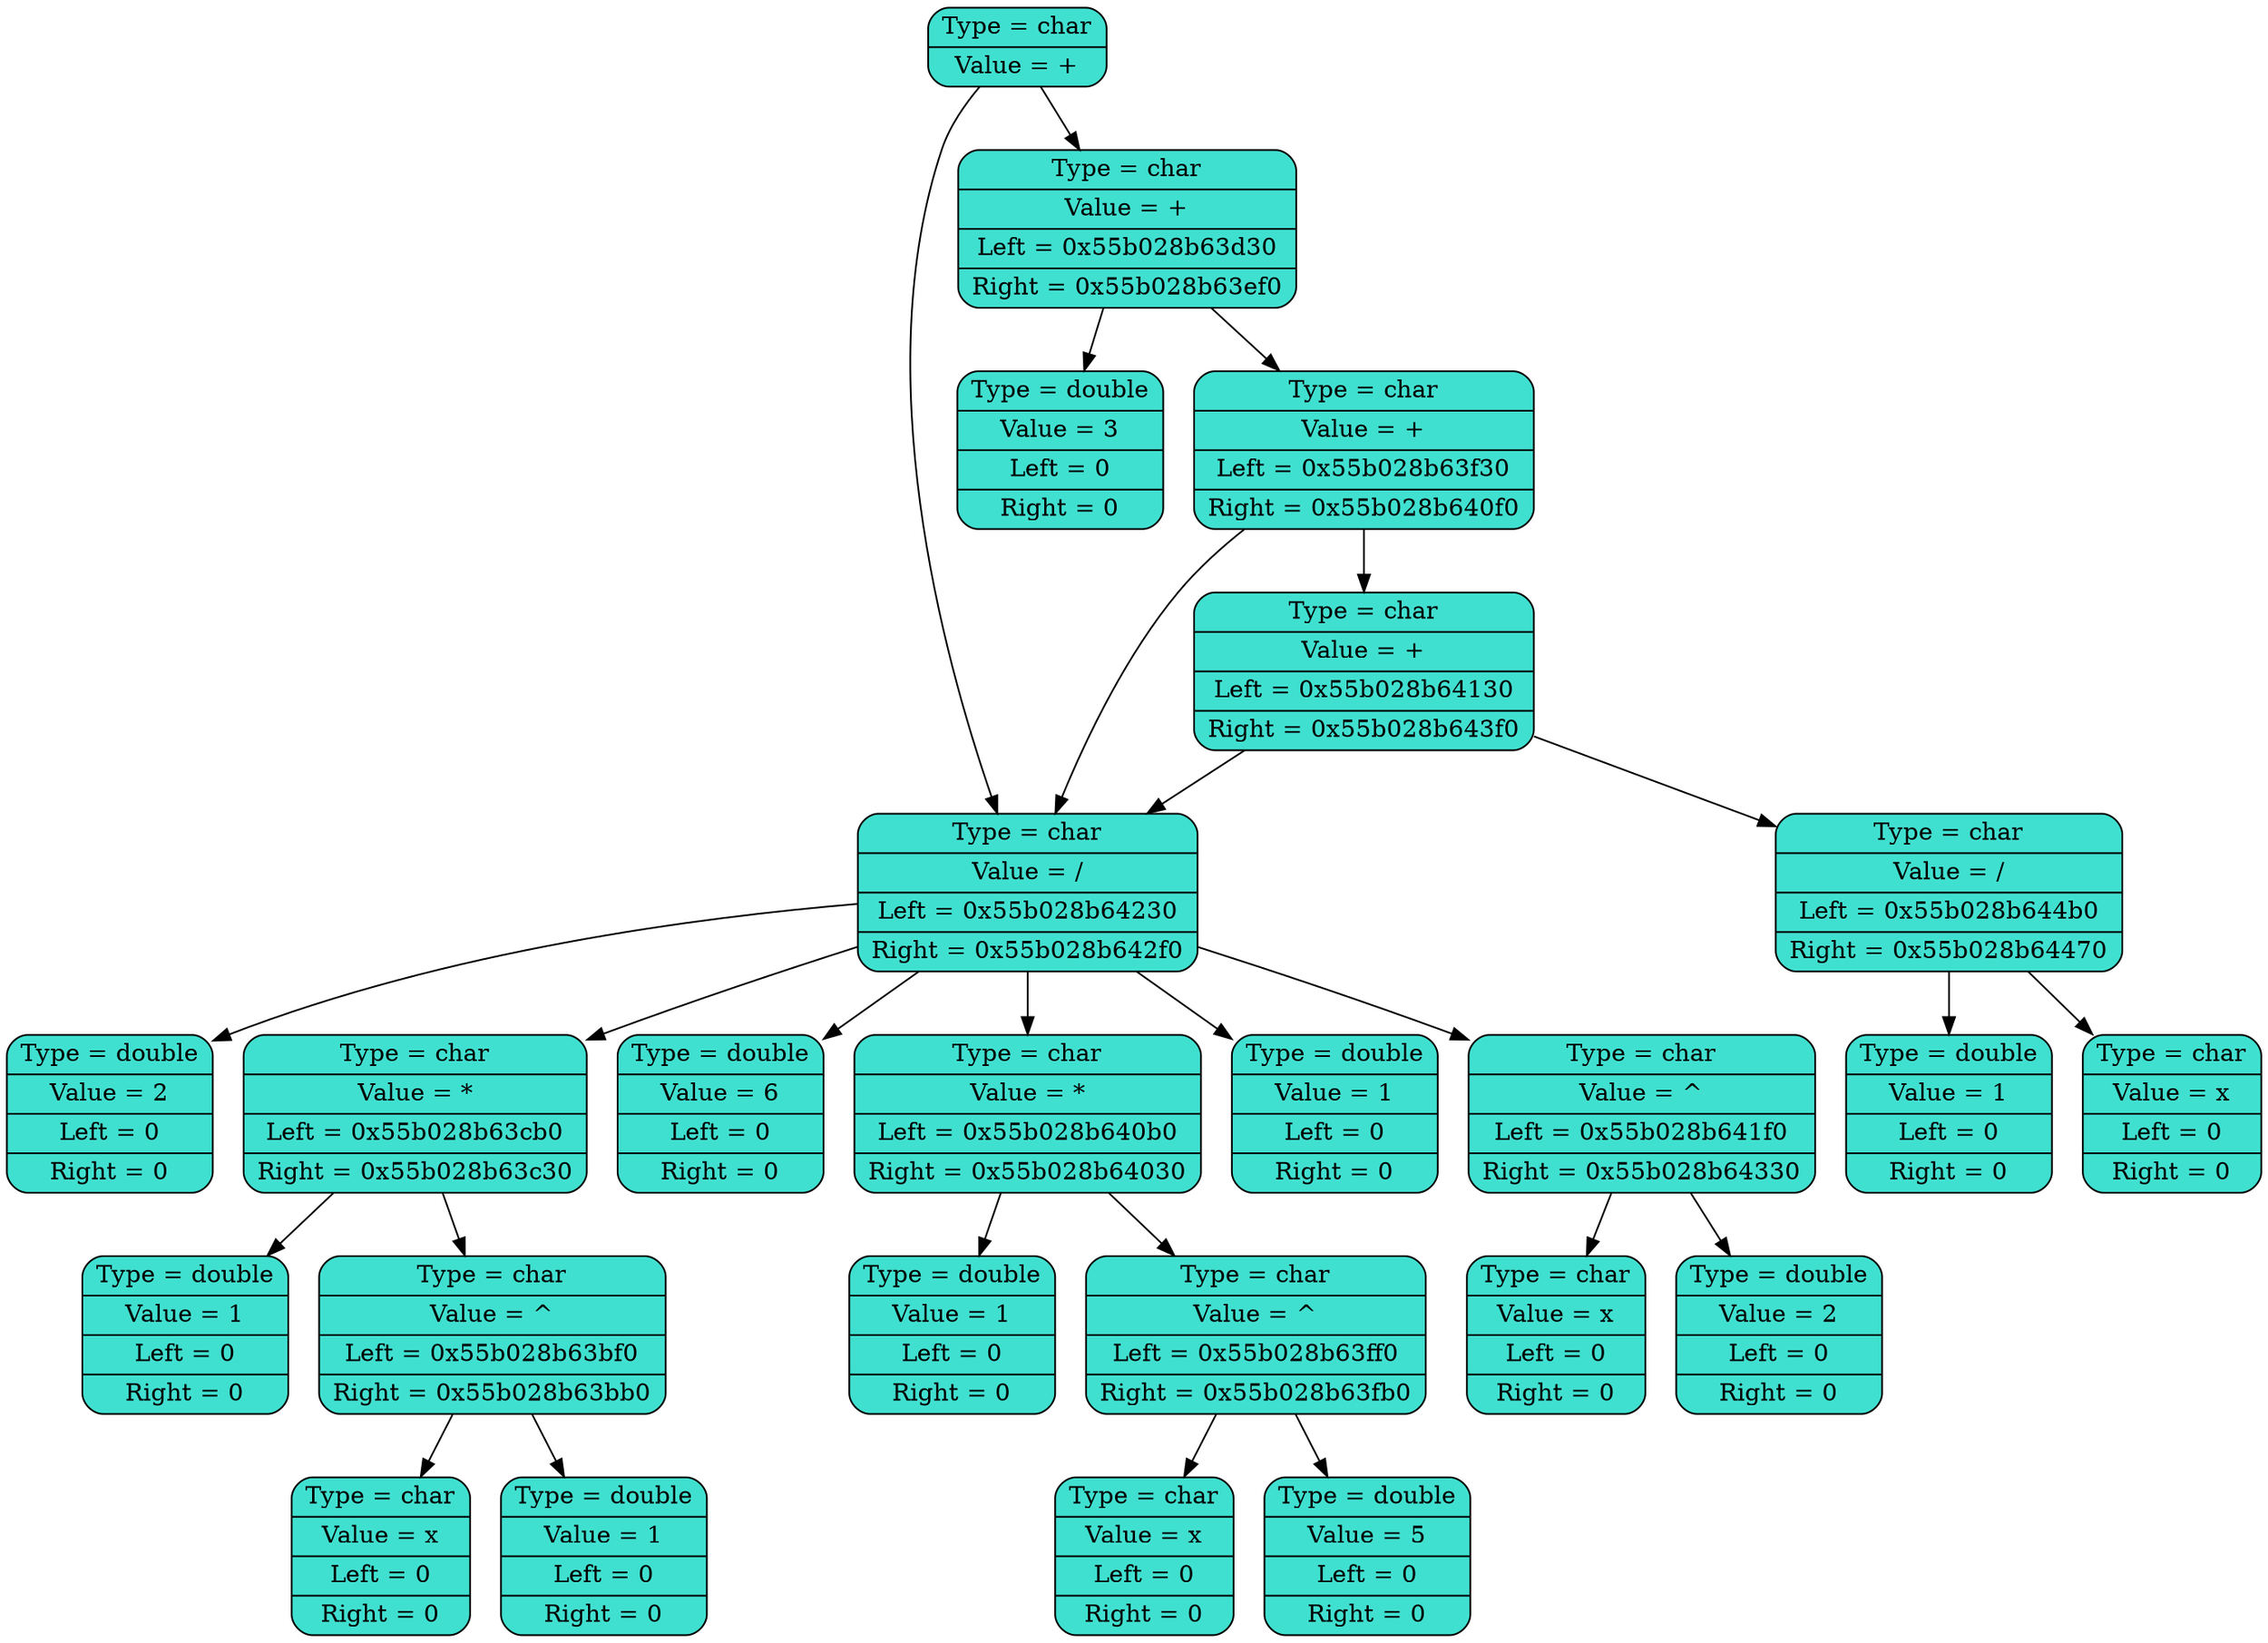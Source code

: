 digraph graphname 
 {
node [shape=record, color = "black"]; //Описание блоков графа
	24[fillcolor = "#40e0d0", style="rounded,filled", label="{Type =  char| Value = +}"];
//Далее работа функции BodyDump
	0[fillcolor = "#40e0d0", style="rounded,filled", label="{Type = char| Value = * | Left = 0x55b028b63c70|Right = 0x55b028b63b70}"];
	24->0;
	29[fillcolor = "#40e0d0", style="rounded,filled", label="{Type = double| Value = 2| Left = 0|Right = 0}"];
	0->29;
	27[fillcolor = "#40e0d0", style="rounded,filled", label="{Type = char| Value = * | Left = 0x55b028b63cb0|Right = 0x55b028b63c30}"];
	0->27;
	30[fillcolor = "#40e0d0", style="rounded,filled", label="{Type = double| Value = 1| Left = 0|Right = 0}"];
	27->30;
	28[fillcolor = "#40e0d0", style="rounded,filled", label="{Type = char| Value = ^ | Left = 0x55b028b63bf0|Right = 0x55b028b63bb0}"];
	27->28;
	25[fillcolor = "#40e0d0", style="rounded,filled", label="{Type = char| Value = x | Left = 0|Right = 0}"];
	28->25;
	26[fillcolor = "#40e0d0", style="rounded,filled", label="{Type = double| Value = 1| Left = 0|Right = 0}"];
	28->26;
	31[fillcolor = "#40e0d0", style="rounded,filled", label="{Type = char| Value = + | Left = 0x55b028b63d30|Right = 0x55b028b63ef0}"];
	24->31;
	32[fillcolor = "#40e0d0", style="rounded,filled", label="{Type = double| Value = 3| Left = 0|Right = 0}"];
	31->32;
	35[fillcolor = "#40e0d0", style="rounded,filled", label="{Type = char| Value = + | Left = 0x55b028b63f30|Right = 0x55b028b640f0}"];
	31->35;
	0[fillcolor = "#40e0d0", style="rounded,filled", label="{Type = char| Value = * | Left = 0x55b028b64070|Right = 0x55b028b63f70}"];
	35->0;
	40[fillcolor = "#40e0d0", style="rounded,filled", label="{Type = double| Value = 6| Left = 0|Right = 0}"];
	0->40;
	38[fillcolor = "#40e0d0", style="rounded,filled", label="{Type = char| Value = * | Left = 0x55b028b640b0|Right = 0x55b028b64030}"];
	0->38;
	41[fillcolor = "#40e0d0", style="rounded,filled", label="{Type = double| Value = 1| Left = 0|Right = 0}"];
	38->41;
	39[fillcolor = "#40e0d0", style="rounded,filled", label="{Type = char| Value = ^ | Left = 0x55b028b63ff0|Right = 0x55b028b63fb0}"];
	38->39;
	36[fillcolor = "#40e0d0", style="rounded,filled", label="{Type = char| Value = x | Left = 0|Right = 0}"];
	39->36;
	37[fillcolor = "#40e0d0", style="rounded,filled", label="{Type = double| Value = 5| Left = 0|Right = 0}"];
	39->37;
	42[fillcolor = "#40e0d0", style="rounded,filled", label="{Type = char| Value = + | Left = 0x55b028b64130|Right = 0x55b028b643f0}"];
	35->42;
	0[fillcolor = "#40e0d0", style="rounded,filled", label="{Type = char| Value = / | Left = 0x55b028b64230|Right = 0x55b028b642f0}"];
	42->0;
	45[fillcolor = "#40e0d0", style="rounded,filled", label="{Type = double| Value = 1| Left = 0|Right = 0}"];
	0->45;
	46[fillcolor = "#40e0d0", style="rounded,filled", label="{Type = char| Value = ^ | Left = 0x55b028b641f0|Right = 0x55b028b64330}"];
	0->46;
	63[fillcolor = "#40e0d0", style="rounded,filled", label="{Type = char| Value = x | Left = 0|Right = 0}"];
	46->63;
	47[fillcolor = "#40e0d0", style="rounded,filled", label="{Type = double| Value = 2| Left = 0|Right = 0}"];
	46->47;
	50[fillcolor = "#40e0d0", style="rounded,filled", label="{Type = char| Value = / | Left = 0x55b028b644b0|Right = 0x55b028b64470}"];
	42->50;
	51[fillcolor = "#40e0d0", style="rounded,filled", label="{Type = double| Value = 1| Left = 0|Right = 0}"];
	50->51;
	18[fillcolor = "#40e0d0", style="rounded,filled", label="{Type = char| Value = x | Left = 0|Right = 0}"];
	50->18;
}
